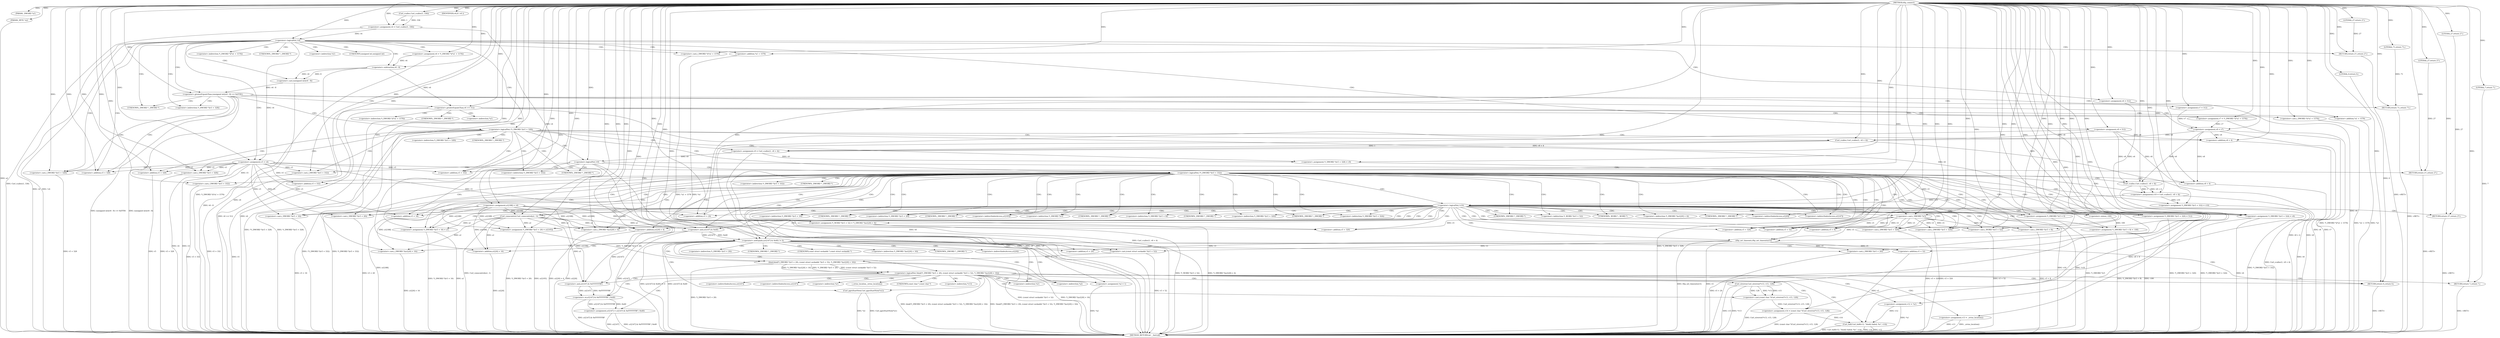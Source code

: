 digraph tftp_connect {  
"1000112" [label = "(METHOD,tftp_connect)" ]
"1000397" [label = "(METHOD_RETURN,int __fastcall)" ]
"1000113" [label = "(PARAM,_DWORD *a1)" ]
"1000114" [label = "(PARAM,_BYTE *a2)" ]
"1000127" [label = "(<operator>.assignment,v4 = Curl_ccalloc(1, 336))" ]
"1000129" [label = "(Curl_ccalloc,Curl_ccalloc(1, 336))" ]
"1000132" [label = "(<operator>.assignment,a1[188] = v4)" ]
"1000138" [label = "(<operator>.logicalNot,!v4)" ]
"1000140" [label = "(RETURN,return 27;,return 27;)" ]
"1000141" [label = "(LITERAL,27,return 27;)" ]
"1000142" [label = "(<operator>.assignment,v5 = v4)" ]
"1000145" [label = "(<operator>.assignment,v6 = *(_DWORD *)(*a1 + 1576))" ]
"1000148" [label = "(<operator>.cast,(_DWORD *)(*a1 + 1576))" ]
"1000150" [label = "(<operator>.addition,*a1 + 1576)" ]
"1000155" [label = "(IDENTIFIER,v6,if ( v6 ))" ]
"1000158" [label = "(<operator>.greaterEqualsThan,(unsigned int)(v6 - 8) >= 0xFFB1)" ]
"1000159" [label = "(<operator>.cast,(unsigned int)(v6 - 8))" ]
"1000161" [label = "(<operator>.subtraction,v6 - 8)" ]
"1000165" [label = "(RETURN,return 71;,return 71;)" ]
"1000166" [label = "(LITERAL,71,return 71;)" ]
"1000167" [label = "(<operator>.assignment,v7 = 512)" ]
"1000171" [label = "(<operator>.greaterEqualsThan,v6 >= 512)" ]
"1000174" [label = "(<operator>.assignment,v7 = *(_DWORD *)(*a1 + 1576))" ]
"1000177" [label = "(<operator>.cast,(_DWORD *)(*a1 + 1576))" ]
"1000179" [label = "(<operator>.addition,*a1 + 1576)" ]
"1000183" [label = "(<operator>.assignment,v8 = v7)" ]
"1000188" [label = "(<operator>.assignment,v6 = 512)" ]
"1000191" [label = "(<operator>.assignment,v8 = 512)" ]
"1000195" [label = "(<operator>.logicalNot,!*(_DWORD *)(v5 + 328))" ]
"1000197" [label = "(<operator>.cast,(_DWORD *)(v5 + 328))" ]
"1000199" [label = "(<operator>.addition,v5 + 328)" ]
"1000203" [label = "(<operator>.assignment,v9 = Curl_ccalloc(1, v8 + 4))" ]
"1000205" [label = "(Curl_ccalloc,Curl_ccalloc(1, v8 + 4))" ]
"1000207" [label = "(<operator>.addition,v8 + 4)" ]
"1000210" [label = "(<operator>.assignment,*(_DWORD *)(v5 + 328) = v9)" ]
"1000212" [label = "(<operator>.cast,(_DWORD *)(v5 + 328))" ]
"1000214" [label = "(<operator>.addition,v5 + 328)" ]
"1000219" [label = "(<operator>.logicalNot,!v9)" ]
"1000221" [label = "(RETURN,return 27;,return 27;)" ]
"1000222" [label = "(LITERAL,27,return 27;)" ]
"1000224" [label = "(<operator>.logicalNot,!*(_DWORD *)(v5 + 332))" ]
"1000226" [label = "(<operator>.cast,(_DWORD *)(v5 + 332))" ]
"1000228" [label = "(<operator>.addition,v5 + 332)" ]
"1000232" [label = "(<operator>.assignment,v10 = Curl_ccalloc(1, v8 + 4))" ]
"1000234" [label = "(Curl_ccalloc,Curl_ccalloc(1, v8 + 4))" ]
"1000236" [label = "(<operator>.addition,v8 + 4)" ]
"1000239" [label = "(<operator>.assignment,*(_DWORD *)(v5 + 332) = v10)" ]
"1000241" [label = "(<operator>.cast,(_DWORD *)(v5 + 332))" ]
"1000243" [label = "(<operator>.addition,v5 + 332)" ]
"1000248" [label = "(<operator>.logicalNot,!v10)" ]
"1000250" [label = "(RETURN,return 27;,return 27;)" ]
"1000251" [label = "(LITERAL,27,return 27;)" ]
"1000252" [label = "(Curl_conncontrol,Curl_conncontrol(a1, 1))" ]
"1000255" [label = "(<operator>.assignment,*(_DWORD *)(v5 + 16) = a1)" ]
"1000257" [label = "(<operator>.cast,(_DWORD *)(v5 + 16))" ]
"1000259" [label = "(<operator>.addition,v5 + 16)" ]
"1000263" [label = "(<operator>.assignment,*(_DWORD *)(v5 + 20) = a1[105])" ]
"1000265" [label = "(<operator>.cast,(_DWORD *)(v5 + 20))" ]
"1000267" [label = "(<operator>.addition,v5 + 20)" ]
"1000273" [label = "(<operator>.assignment,*(_DWORD *)v5 = 0)" ]
"1000275" [label = "(<operator>.cast,(_DWORD *)v5)" ]
"1000279" [label = "(<operator>.assignment,*(_DWORD *)(v5 + 8) = -100)" ]
"1000281" [label = "(<operator>.cast,(_DWORD *)(v5 + 8))" ]
"1000283" [label = "(<operator>.addition,v5 + 8)" ]
"1000286" [label = "(<operator>.minus,-100)" ]
"1000288" [label = "(<operator>.assignment,*(_DWORD *)(v5 + 320) = 512)" ]
"1000290" [label = "(<operator>.cast,(_DWORD *)(v5 + 320))" ]
"1000292" [label = "(<operator>.addition,v5 + 320)" ]
"1000296" [label = "(<operator>.assignment,*(_DWORD *)(v5 + 324) = v6)" ]
"1000298" [label = "(<operator>.cast,(_DWORD *)(v5 + 324))" ]
"1000300" [label = "(<operator>.addition,v5 + 324)" ]
"1000304" [label = "(<operator>.assignment,*(_WORD *)(v5 + 52) = *(_DWORD *)(a1[20] + 4))" ]
"1000306" [label = "(<operator>.cast,(_WORD *)(v5 + 52))" ]
"1000308" [label = "(<operator>.addition,v5 + 52)" ]
"1000312" [label = "(<operator>.cast,(_DWORD *)(a1[20] + 4))" ]
"1000314" [label = "(<operator>.addition,a1[20] + 4)" ]
"1000319" [label = "(tftp_set_timeouts,tftp_set_timeouts(v5))" ]
"1000322" [label = "(<operator>.notEquals,(a1[147] & 0x40) != 0)" ]
"1000323" [label = "(<operator>.and,a1[147] & 0x40)" ]
"1000331" [label = "(Curl_pgrsStartNow,Curl_pgrsStartNow(*a1))" ]
"1000334" [label = "(<operator>.assignment,*a2 = 1)" ]
"1000338" [label = "(RETURN,return 0;,return 0;)" ]
"1000339" [label = "(LITERAL,0,return 0;)" ]
"1000341" [label = "(<operator>.logicalNot,!bind(*(_DWORD *)(v5 + 20), (const struct sockaddr *)(v5 + 52), *(_DWORD *)(a1[20] + 16)))" ]
"1000342" [label = "(bind,bind(*(_DWORD *)(v5 + 20), (const struct sockaddr *)(v5 + 52), *(_DWORD *)(a1[20] + 16)))" ]
"1000344" [label = "(<operator>.cast,(_DWORD *)(v5 + 20))" ]
"1000346" [label = "(<operator>.addition,v5 + 20)" ]
"1000349" [label = "(<operator>.cast,(const struct sockaddr *)(v5 + 52))" ]
"1000351" [label = "(<operator>.addition,v5 + 52)" ]
"1000355" [label = "(<operator>.cast,(_DWORD *)(a1[20] + 16))" ]
"1000357" [label = "(<operator>.addition,a1[20] + 16)" ]
"1000363" [label = "(<operator>.assignment,a1[147] = a1[147] & 0xFFFFFFBF | 0x40)" ]
"1000367" [label = "(<operator>.or,a1[147] & 0xFFFFFFBF | 0x40)" ]
"1000368" [label = "(<operator>.and,a1[147] & 0xFFFFFFBF)" ]
"1000375" [label = "(<operator>.assignment,v12 = *a1)" ]
"1000379" [label = "(<operator>.assignment,v13 = _errno_location())" ]
"1000382" [label = "(<operator>.assignment,v14 = (const char *)Curl_strerror(*v13, v15, 128))" ]
"1000384" [label = "(<operator>.cast,(const char *)Curl_strerror(*v13, v15, 128))" ]
"1000386" [label = "(Curl_strerror,Curl_strerror(*v13, v15, 128))" ]
"1000391" [label = "(Curl_failf,Curl_failf(v12, \"bind() failed; %s\", v14))" ]
"1000395" [label = "(RETURN,return 7;,return 7;)" ]
"1000396" [label = "(LITERAL,7,return 7;)" ]
"1000147" [label = "(<operator>.indirection,*(_DWORD *)(*a1 + 1576))" ]
"1000149" [label = "(UNKNOWN,_DWORD *,_DWORD *)" ]
"1000151" [label = "(<operator>.indirection,*a1)" ]
"1000160" [label = "(UNKNOWN,unsigned int,unsigned int)" ]
"1000176" [label = "(<operator>.indirection,*(_DWORD *)(*a1 + 1576))" ]
"1000178" [label = "(UNKNOWN,_DWORD *,_DWORD *)" ]
"1000180" [label = "(<operator>.indirection,*a1)" ]
"1000196" [label = "(<operator>.indirection,*(_DWORD *)(v5 + 328))" ]
"1000198" [label = "(UNKNOWN,_DWORD *,_DWORD *)" ]
"1000211" [label = "(<operator>.indirection,*(_DWORD *)(v5 + 328))" ]
"1000213" [label = "(UNKNOWN,_DWORD *,_DWORD *)" ]
"1000225" [label = "(<operator>.indirection,*(_DWORD *)(v5 + 332))" ]
"1000227" [label = "(UNKNOWN,_DWORD *,_DWORD *)" ]
"1000240" [label = "(<operator>.indirection,*(_DWORD *)(v5 + 332))" ]
"1000242" [label = "(UNKNOWN,_DWORD *,_DWORD *)" ]
"1000256" [label = "(<operator>.indirection,*(_DWORD *)(v5 + 16))" ]
"1000258" [label = "(UNKNOWN,_DWORD *,_DWORD *)" ]
"1000264" [label = "(<operator>.indirection,*(_DWORD *)(v5 + 20))" ]
"1000266" [label = "(UNKNOWN,_DWORD *,_DWORD *)" ]
"1000270" [label = "(<operator>.indirectIndexAccess,a1[105])" ]
"1000274" [label = "(<operator>.indirection,*(_DWORD *)v5)" ]
"1000276" [label = "(UNKNOWN,_DWORD *,_DWORD *)" ]
"1000280" [label = "(<operator>.indirection,*(_DWORD *)(v5 + 8))" ]
"1000282" [label = "(UNKNOWN,_DWORD *,_DWORD *)" ]
"1000289" [label = "(<operator>.indirection,*(_DWORD *)(v5 + 320))" ]
"1000291" [label = "(UNKNOWN,_DWORD *,_DWORD *)" ]
"1000297" [label = "(<operator>.indirection,*(_DWORD *)(v5 + 324))" ]
"1000299" [label = "(UNKNOWN,_DWORD *,_DWORD *)" ]
"1000305" [label = "(<operator>.indirection,*(_WORD *)(v5 + 52))" ]
"1000307" [label = "(UNKNOWN,_WORD *,_WORD *)" ]
"1000311" [label = "(<operator>.indirection,*(_DWORD *)(a1[20] + 4))" ]
"1000313" [label = "(UNKNOWN,_DWORD *,_DWORD *)" ]
"1000315" [label = "(<operator>.indirectIndexAccess,a1[20])" ]
"1000324" [label = "(<operator>.indirectIndexAccess,a1[147])" ]
"1000332" [label = "(<operator>.indirection,*a1)" ]
"1000335" [label = "(<operator>.indirection,*a2)" ]
"1000343" [label = "(<operator>.indirection,*(_DWORD *)(v5 + 20))" ]
"1000345" [label = "(UNKNOWN,_DWORD *,_DWORD *)" ]
"1000350" [label = "(UNKNOWN,const struct sockaddr *,const struct sockaddr *)" ]
"1000354" [label = "(<operator>.indirection,*(_DWORD *)(a1[20] + 16))" ]
"1000356" [label = "(UNKNOWN,_DWORD *,_DWORD *)" ]
"1000358" [label = "(<operator>.indirectIndexAccess,a1[20])" ]
"1000364" [label = "(<operator>.indirectIndexAccess,a1[147])" ]
"1000369" [label = "(<operator>.indirectIndexAccess,a1[147])" ]
"1000377" [label = "(<operator>.indirection,*a1)" ]
"1000381" [label = "(_errno_location,_errno_location())" ]
"1000385" [label = "(UNKNOWN,const char *,const char *)" ]
"1000387" [label = "(<operator>.indirection,*v13)" ]
  "1000195" -> "1000397"  [ label = "DDG: !*(_DWORD *)(v5 + 328)"] 
  "1000331" -> "1000397"  [ label = "DDG: Curl_pgrsStartNow(*a1)"] 
  "1000288" -> "1000397"  [ label = "DDG: *(_DWORD *)(v5 + 320)"] 
  "1000142" -> "1000397"  [ label = "DDG: v4"] 
  "1000241" -> "1000397"  [ label = "DDG: v5 + 332"] 
  "1000159" -> "1000397"  [ label = "DDG: v6 - 8"] 
  "1000265" -> "1000397"  [ label = "DDG: v5 + 20"] 
  "1000142" -> "1000397"  [ label = "DDG: v5"] 
  "1000341" -> "1000397"  [ label = "DDG: bind(*(_DWORD *)(v5 + 20), (const struct sockaddr *)(v5 + 52), *(_DWORD *)(a1[20] + 16))"] 
  "1000391" -> "1000397"  [ label = "DDG: v14"] 
  "1000203" -> "1000397"  [ label = "DDG: Curl_ccalloc(1, v8 + 4)"] 
  "1000386" -> "1000397"  [ label = "DDG: v15"] 
  "1000334" -> "1000397"  [ label = "DDG: *a2"] 
  "1000322" -> "1000397"  [ label = "DDG: (a1[147] & 0x40) != 0"] 
  "1000197" -> "1000397"  [ label = "DDG: v5 + 328"] 
  "1000138" -> "1000397"  [ label = "DDG: v4"] 
  "1000351" -> "1000397"  [ label = "DDG: v5"] 
  "1000188" -> "1000397"  [ label = "DDG: v6"] 
  "1000243" -> "1000397"  [ label = "DDG: v5"] 
  "1000257" -> "1000397"  [ label = "DDG: v5 + 16"] 
  "1000319" -> "1000397"  [ label = "DDG: tftp_set_timeouts(v5)"] 
  "1000306" -> "1000397"  [ label = "DDG: v5 + 52"] 
  "1000349" -> "1000397"  [ label = "DDG: v5 + 52"] 
  "1000183" -> "1000397"  [ label = "DDG: v8"] 
  "1000210" -> "1000397"  [ label = "DDG: *(_DWORD *)(v5 + 328)"] 
  "1000322" -> "1000397"  [ label = "DDG: a1[147] & 0x40"] 
  "1000363" -> "1000397"  [ label = "DDG: a1[147]"] 
  "1000391" -> "1000397"  [ label = "DDG: v12"] 
  "1000379" -> "1000397"  [ label = "DDG: v13"] 
  "1000232" -> "1000397"  [ label = "DDG: Curl_ccalloc(1, v8 + 4)"] 
  "1000255" -> "1000397"  [ label = "DDG: *(_DWORD *)(v5 + 16)"] 
  "1000273" -> "1000397"  [ label = "DDG: *(_DWORD *)v5"] 
  "1000319" -> "1000397"  [ label = "DDG: v5"] 
  "1000382" -> "1000397"  [ label = "DDG: (const char *)Curl_strerror(*v13, v15, 128)"] 
  "1000281" -> "1000397"  [ label = "DDG: v5 + 8"] 
  "1000219" -> "1000397"  [ label = "DDG: v9"] 
  "1000391" -> "1000397"  [ label = "DDG: Curl_failf(v12, \"bind() failed; %s\", v14)"] 
  "1000212" -> "1000397"  [ label = "DDG: v5 + 328"] 
  "1000263" -> "1000397"  [ label = "DDG: a1[105]"] 
  "1000386" -> "1000397"  [ label = "DDG: *v13"] 
  "1000132" -> "1000397"  [ label = "DDG: a1[188]"] 
  "1000367" -> "1000397"  [ label = "DDG: a1[147] & 0xFFFFFFBF"] 
  "1000341" -> "1000397"  [ label = "DDG: !bind(*(_DWORD *)(v5 + 20), (const struct sockaddr *)(v5 + 52), *(_DWORD *)(a1[20] + 16))"] 
  "1000290" -> "1000397"  [ label = "DDG: v5 + 320"] 
  "1000224" -> "1000397"  [ label = "DDG: !*(_DWORD *)(v5 + 332)"] 
  "1000148" -> "1000397"  [ label = "DDG: *a1 + 1576"] 
  "1000179" -> "1000397"  [ label = "DDG: *a1"] 
  "1000145" -> "1000397"  [ label = "DDG: *(_DWORD *)(*a1 + 1576)"] 
  "1000234" -> "1000397"  [ label = "DDG: v8 + 4"] 
  "1000158" -> "1000397"  [ label = "DDG: (unsigned int)(v6 - 8) >= 0xFFB1"] 
  "1000214" -> "1000397"  [ label = "DDG: v5"] 
  "1000236" -> "1000397"  [ label = "DDG: v8"] 
  "1000344" -> "1000397"  [ label = "DDG: v5 + 20"] 
  "1000363" -> "1000397"  [ label = "DDG: a1[147] & 0xFFFFFFBF | 0x40"] 
  "1000138" -> "1000397"  [ label = "DDG: !v4"] 
  "1000183" -> "1000397"  [ label = "DDG: v7"] 
  "1000205" -> "1000397"  [ label = "DDG: v8 + 4"] 
  "1000158" -> "1000397"  [ label = "DDG: (unsigned int)(v6 - 8)"] 
  "1000312" -> "1000397"  [ label = "DDG: a1[20] + 4"] 
  "1000248" -> "1000397"  [ label = "DDG: v10"] 
  "1000248" -> "1000397"  [ label = "DDG: !v10"] 
  "1000342" -> "1000397"  [ label = "DDG: *(_DWORD *)(v5 + 20)"] 
  "1000279" -> "1000397"  [ label = "DDG: -100"] 
  "1000296" -> "1000397"  [ label = "DDG: v6"] 
  "1000252" -> "1000397"  [ label = "DDG: Curl_conncontrol(a1, 1)"] 
  "1000224" -> "1000397"  [ label = "DDG: *(_DWORD *)(v5 + 332)"] 
  "1000304" -> "1000397"  [ label = "DDG: *(_DWORD *)(a1[20] + 4)"] 
  "1000331" -> "1000397"  [ label = "DDG: *a1"] 
  "1000342" -> "1000397"  [ label = "DDG: (const struct sockaddr *)(v5 + 52)"] 
  "1000314" -> "1000397"  [ label = "DDG: a1[20]"] 
  "1000207" -> "1000397"  [ label = "DDG: v8"] 
  "1000171" -> "1000397"  [ label = "DDG: v6 >= 512"] 
  "1000191" -> "1000397"  [ label = "DDG: v8"] 
  "1000279" -> "1000397"  [ label = "DDG: *(_DWORD *)(v5 + 8)"] 
  "1000298" -> "1000397"  [ label = "DDG: v5 + 324"] 
  "1000226" -> "1000397"  [ label = "DDG: v5 + 332"] 
  "1000114" -> "1000397"  [ label = "DDG: a2"] 
  "1000375" -> "1000397"  [ label = "DDG: *a1"] 
  "1000174" -> "1000397"  [ label = "DDG: *(_DWORD *)(*a1 + 1576)"] 
  "1000177" -> "1000397"  [ label = "DDG: *a1 + 1576"] 
  "1000195" -> "1000397"  [ label = "DDG: *(_DWORD *)(v5 + 328)"] 
  "1000342" -> "1000397"  [ label = "DDG: *(_DWORD *)(a1[20] + 16)"] 
  "1000263" -> "1000397"  [ label = "DDG: *(_DWORD *)(v5 + 20)"] 
  "1000304" -> "1000397"  [ label = "DDG: *(_WORD *)(v5 + 52)"] 
  "1000127" -> "1000397"  [ label = "DDG: Curl_ccalloc(1, 336)"] 
  "1000355" -> "1000397"  [ label = "DDG: a1[20] + 16"] 
  "1000255" -> "1000397"  [ label = "DDG: a1"] 
  "1000171" -> "1000397"  [ label = "DDG: v6"] 
  "1000296" -> "1000397"  [ label = "DDG: *(_DWORD *)(v5 + 324)"] 
  "1000379" -> "1000397"  [ label = "DDG: _errno_location()"] 
  "1000239" -> "1000397"  [ label = "DDG: *(_DWORD *)(v5 + 332)"] 
  "1000323" -> "1000397"  [ label = "DDG: a1[147]"] 
  "1000357" -> "1000397"  [ label = "DDG: a1[20]"] 
  "1000384" -> "1000397"  [ label = "DDG: Curl_strerror(*v13, v15, 128)"] 
  "1000219" -> "1000397"  [ label = "DDG: !v9"] 
  "1000161" -> "1000397"  [ label = "DDG: v6"] 
  "1000150" -> "1000397"  [ label = "DDG: *a1"] 
  "1000338" -> "1000397"  [ label = "DDG: <RET>"] 
  "1000165" -> "1000397"  [ label = "DDG: <RET>"] 
  "1000395" -> "1000397"  [ label = "DDG: <RET>"] 
  "1000250" -> "1000397"  [ label = "DDG: <RET>"] 
  "1000140" -> "1000397"  [ label = "DDG: <RET>"] 
  "1000221" -> "1000397"  [ label = "DDG: <RET>"] 
  "1000112" -> "1000113"  [ label = "DDG: "] 
  "1000112" -> "1000114"  [ label = "DDG: "] 
  "1000129" -> "1000127"  [ label = "DDG: 1"] 
  "1000129" -> "1000127"  [ label = "DDG: 336"] 
  "1000112" -> "1000127"  [ label = "DDG: "] 
  "1000112" -> "1000129"  [ label = "DDG: "] 
  "1000127" -> "1000132"  [ label = "DDG: v4"] 
  "1000112" -> "1000132"  [ label = "DDG: "] 
  "1000112" -> "1000138"  [ label = "DDG: "] 
  "1000127" -> "1000138"  [ label = "DDG: v4"] 
  "1000141" -> "1000140"  [ label = "DDG: 27"] 
  "1000112" -> "1000140"  [ label = "DDG: "] 
  "1000112" -> "1000141"  [ label = "DDG: "] 
  "1000138" -> "1000142"  [ label = "DDG: v4"] 
  "1000112" -> "1000142"  [ label = "DDG: "] 
  "1000112" -> "1000145"  [ label = "DDG: "] 
  "1000112" -> "1000148"  [ label = "DDG: "] 
  "1000112" -> "1000150"  [ label = "DDG: "] 
  "1000112" -> "1000155"  [ label = "DDG: "] 
  "1000159" -> "1000158"  [ label = "DDG: v6 - 8"] 
  "1000161" -> "1000159"  [ label = "DDG: v6"] 
  "1000161" -> "1000159"  [ label = "DDG: 8"] 
  "1000145" -> "1000161"  [ label = "DDG: v6"] 
  "1000112" -> "1000161"  [ label = "DDG: "] 
  "1000112" -> "1000158"  [ label = "DDG: "] 
  "1000166" -> "1000165"  [ label = "DDG: 71"] 
  "1000112" -> "1000165"  [ label = "DDG: "] 
  "1000112" -> "1000166"  [ label = "DDG: "] 
  "1000112" -> "1000167"  [ label = "DDG: "] 
  "1000161" -> "1000171"  [ label = "DDG: v6"] 
  "1000112" -> "1000171"  [ label = "DDG: "] 
  "1000112" -> "1000174"  [ label = "DDG: "] 
  "1000112" -> "1000177"  [ label = "DDG: "] 
  "1000112" -> "1000179"  [ label = "DDG: "] 
  "1000174" -> "1000183"  [ label = "DDG: v7"] 
  "1000167" -> "1000183"  [ label = "DDG: v7"] 
  "1000112" -> "1000183"  [ label = "DDG: "] 
  "1000112" -> "1000188"  [ label = "DDG: "] 
  "1000112" -> "1000191"  [ label = "DDG: "] 
  "1000142" -> "1000197"  [ label = "DDG: v5"] 
  "1000112" -> "1000197"  [ label = "DDG: "] 
  "1000142" -> "1000199"  [ label = "DDG: v5"] 
  "1000112" -> "1000199"  [ label = "DDG: "] 
  "1000205" -> "1000203"  [ label = "DDG: 1"] 
  "1000205" -> "1000203"  [ label = "DDG: v8 + 4"] 
  "1000112" -> "1000203"  [ label = "DDG: "] 
  "1000112" -> "1000205"  [ label = "DDG: "] 
  "1000183" -> "1000205"  [ label = "DDG: v8"] 
  "1000191" -> "1000205"  [ label = "DDG: v8"] 
  "1000183" -> "1000207"  [ label = "DDG: v8"] 
  "1000191" -> "1000207"  [ label = "DDG: v8"] 
  "1000112" -> "1000207"  [ label = "DDG: "] 
  "1000203" -> "1000210"  [ label = "DDG: v9"] 
  "1000112" -> "1000210"  [ label = "DDG: "] 
  "1000112" -> "1000212"  [ label = "DDG: "] 
  "1000142" -> "1000212"  [ label = "DDG: v5"] 
  "1000112" -> "1000214"  [ label = "DDG: "] 
  "1000142" -> "1000214"  [ label = "DDG: v5"] 
  "1000112" -> "1000219"  [ label = "DDG: "] 
  "1000203" -> "1000219"  [ label = "DDG: v9"] 
  "1000222" -> "1000221"  [ label = "DDG: 27"] 
  "1000112" -> "1000221"  [ label = "DDG: "] 
  "1000112" -> "1000222"  [ label = "DDG: "] 
  "1000112" -> "1000226"  [ label = "DDG: "] 
  "1000142" -> "1000226"  [ label = "DDG: v5"] 
  "1000112" -> "1000228"  [ label = "DDG: "] 
  "1000142" -> "1000228"  [ label = "DDG: v5"] 
  "1000234" -> "1000232"  [ label = "DDG: 1"] 
  "1000234" -> "1000232"  [ label = "DDG: v8 + 4"] 
  "1000112" -> "1000232"  [ label = "DDG: "] 
  "1000112" -> "1000234"  [ label = "DDG: "] 
  "1000183" -> "1000234"  [ label = "DDG: v8"] 
  "1000191" -> "1000234"  [ label = "DDG: v8"] 
  "1000183" -> "1000236"  [ label = "DDG: v8"] 
  "1000191" -> "1000236"  [ label = "DDG: v8"] 
  "1000112" -> "1000236"  [ label = "DDG: "] 
  "1000232" -> "1000239"  [ label = "DDG: v10"] 
  "1000112" -> "1000239"  [ label = "DDG: "] 
  "1000112" -> "1000241"  [ label = "DDG: "] 
  "1000142" -> "1000241"  [ label = "DDG: v5"] 
  "1000112" -> "1000243"  [ label = "DDG: "] 
  "1000142" -> "1000243"  [ label = "DDG: v5"] 
  "1000112" -> "1000248"  [ label = "DDG: "] 
  "1000232" -> "1000248"  [ label = "DDG: v10"] 
  "1000251" -> "1000250"  [ label = "DDG: 27"] 
  "1000112" -> "1000250"  [ label = "DDG: "] 
  "1000112" -> "1000251"  [ label = "DDG: "] 
  "1000132" -> "1000252"  [ label = "DDG: a1[188]"] 
  "1000112" -> "1000252"  [ label = "DDG: "] 
  "1000132" -> "1000255"  [ label = "DDG: a1[188]"] 
  "1000252" -> "1000255"  [ label = "DDG: a1"] 
  "1000112" -> "1000255"  [ label = "DDG: "] 
  "1000112" -> "1000257"  [ label = "DDG: "] 
  "1000142" -> "1000257"  [ label = "DDG: v5"] 
  "1000112" -> "1000259"  [ label = "DDG: "] 
  "1000142" -> "1000259"  [ label = "DDG: v5"] 
  "1000132" -> "1000263"  [ label = "DDG: a1[188]"] 
  "1000252" -> "1000263"  [ label = "DDG: a1"] 
  "1000112" -> "1000263"  [ label = "DDG: "] 
  "1000112" -> "1000265"  [ label = "DDG: "] 
  "1000142" -> "1000265"  [ label = "DDG: v5"] 
  "1000112" -> "1000267"  [ label = "DDG: "] 
  "1000142" -> "1000267"  [ label = "DDG: v5"] 
  "1000112" -> "1000273"  [ label = "DDG: "] 
  "1000112" -> "1000275"  [ label = "DDG: "] 
  "1000142" -> "1000275"  [ label = "DDG: v5"] 
  "1000286" -> "1000279"  [ label = "DDG: 100"] 
  "1000275" -> "1000281"  [ label = "DDG: v5"] 
  "1000112" -> "1000281"  [ label = "DDG: "] 
  "1000275" -> "1000283"  [ label = "DDG: v5"] 
  "1000112" -> "1000283"  [ label = "DDG: "] 
  "1000112" -> "1000286"  [ label = "DDG: "] 
  "1000112" -> "1000288"  [ label = "DDG: "] 
  "1000112" -> "1000290"  [ label = "DDG: "] 
  "1000275" -> "1000290"  [ label = "DDG: v5"] 
  "1000112" -> "1000292"  [ label = "DDG: "] 
  "1000275" -> "1000292"  [ label = "DDG: v5"] 
  "1000188" -> "1000296"  [ label = "DDG: v6"] 
  "1000171" -> "1000296"  [ label = "DDG: v6"] 
  "1000112" -> "1000296"  [ label = "DDG: "] 
  "1000112" -> "1000298"  [ label = "DDG: "] 
  "1000275" -> "1000298"  [ label = "DDG: v5"] 
  "1000112" -> "1000300"  [ label = "DDG: "] 
  "1000275" -> "1000300"  [ label = "DDG: v5"] 
  "1000112" -> "1000306"  [ label = "DDG: "] 
  "1000275" -> "1000306"  [ label = "DDG: v5"] 
  "1000112" -> "1000308"  [ label = "DDG: "] 
  "1000275" -> "1000308"  [ label = "DDG: v5"] 
  "1000132" -> "1000312"  [ label = "DDG: a1[188]"] 
  "1000252" -> "1000312"  [ label = "DDG: a1"] 
  "1000112" -> "1000312"  [ label = "DDG: "] 
  "1000132" -> "1000314"  [ label = "DDG: a1[188]"] 
  "1000252" -> "1000314"  [ label = "DDG: a1"] 
  "1000112" -> "1000314"  [ label = "DDG: "] 
  "1000112" -> "1000319"  [ label = "DDG: "] 
  "1000275" -> "1000319"  [ label = "DDG: v5"] 
  "1000323" -> "1000322"  [ label = "DDG: a1[147]"] 
  "1000323" -> "1000322"  [ label = "DDG: 0x40"] 
  "1000132" -> "1000323"  [ label = "DDG: a1[188]"] 
  "1000252" -> "1000323"  [ label = "DDG: a1"] 
  "1000112" -> "1000323"  [ label = "DDG: "] 
  "1000112" -> "1000322"  [ label = "DDG: "] 
  "1000112" -> "1000334"  [ label = "DDG: "] 
  "1000339" -> "1000338"  [ label = "DDG: 0"] 
  "1000112" -> "1000338"  [ label = "DDG: "] 
  "1000112" -> "1000339"  [ label = "DDG: "] 
  "1000342" -> "1000341"  [ label = "DDG: *(_DWORD *)(v5 + 20)"] 
  "1000342" -> "1000341"  [ label = "DDG: (const struct sockaddr *)(v5 + 52)"] 
  "1000342" -> "1000341"  [ label = "DDG: *(_DWORD *)(a1[20] + 16)"] 
  "1000263" -> "1000342"  [ label = "DDG: *(_DWORD *)(v5 + 20)"] 
  "1000319" -> "1000344"  [ label = "DDG: v5"] 
  "1000112" -> "1000344"  [ label = "DDG: "] 
  "1000319" -> "1000346"  [ label = "DDG: v5"] 
  "1000112" -> "1000346"  [ label = "DDG: "] 
  "1000349" -> "1000342"  [ label = "DDG: v5 + 52"] 
  "1000112" -> "1000349"  [ label = "DDG: "] 
  "1000319" -> "1000349"  [ label = "DDG: v5"] 
  "1000112" -> "1000351"  [ label = "DDG: "] 
  "1000319" -> "1000351"  [ label = "DDG: v5"] 
  "1000132" -> "1000355"  [ label = "DDG: a1[188]"] 
  "1000252" -> "1000355"  [ label = "DDG: a1"] 
  "1000112" -> "1000355"  [ label = "DDG: "] 
  "1000132" -> "1000357"  [ label = "DDG: a1[188]"] 
  "1000252" -> "1000357"  [ label = "DDG: a1"] 
  "1000112" -> "1000357"  [ label = "DDG: "] 
  "1000367" -> "1000363"  [ label = "DDG: a1[147] & 0xFFFFFFBF"] 
  "1000367" -> "1000363"  [ label = "DDG: 0x40"] 
  "1000368" -> "1000367"  [ label = "DDG: a1[147]"] 
  "1000368" -> "1000367"  [ label = "DDG: 0xFFFFFFBF"] 
  "1000323" -> "1000368"  [ label = "DDG: a1[147]"] 
  "1000132" -> "1000368"  [ label = "DDG: a1[188]"] 
  "1000252" -> "1000368"  [ label = "DDG: a1"] 
  "1000112" -> "1000368"  [ label = "DDG: "] 
  "1000112" -> "1000367"  [ label = "DDG: "] 
  "1000112" -> "1000375"  [ label = "DDG: "] 
  "1000112" -> "1000379"  [ label = "DDG: "] 
  "1000384" -> "1000382"  [ label = "DDG: Curl_strerror(*v13, v15, 128)"] 
  "1000112" -> "1000382"  [ label = "DDG: "] 
  "1000386" -> "1000384"  [ label = "DDG: *v13"] 
  "1000386" -> "1000384"  [ label = "DDG: v15"] 
  "1000386" -> "1000384"  [ label = "DDG: 128"] 
  "1000112" -> "1000386"  [ label = "DDG: "] 
  "1000375" -> "1000391"  [ label = "DDG: v12"] 
  "1000112" -> "1000391"  [ label = "DDG: "] 
  "1000382" -> "1000391"  [ label = "DDG: v14"] 
  "1000396" -> "1000395"  [ label = "DDG: 7"] 
  "1000112" -> "1000395"  [ label = "DDG: "] 
  "1000112" -> "1000396"  [ label = "DDG: "] 
  "1000138" -> "1000142"  [ label = "CDG: "] 
  "1000138" -> "1000140"  [ label = "CDG: "] 
  "1000138" -> "1000151"  [ label = "CDG: "] 
  "1000138" -> "1000150"  [ label = "CDG: "] 
  "1000138" -> "1000149"  [ label = "CDG: "] 
  "1000138" -> "1000148"  [ label = "CDG: "] 
  "1000138" -> "1000147"  [ label = "CDG: "] 
  "1000138" -> "1000145"  [ label = "CDG: "] 
  "1000138" -> "1000160"  [ label = "CDG: "] 
  "1000138" -> "1000159"  [ label = "CDG: "] 
  "1000138" -> "1000158"  [ label = "CDG: "] 
  "1000138" -> "1000161"  [ label = "CDG: "] 
  "1000138" -> "1000191"  [ label = "CDG: "] 
  "1000138" -> "1000188"  [ label = "CDG: "] 
  "1000138" -> "1000199"  [ label = "CDG: "] 
  "1000138" -> "1000198"  [ label = "CDG: "] 
  "1000138" -> "1000197"  [ label = "CDG: "] 
  "1000138" -> "1000196"  [ label = "CDG: "] 
  "1000138" -> "1000195"  [ label = "CDG: "] 
  "1000158" -> "1000171"  [ label = "CDG: "] 
  "1000158" -> "1000167"  [ label = "CDG: "] 
  "1000158" -> "1000165"  [ label = "CDG: "] 
  "1000158" -> "1000183"  [ label = "CDG: "] 
  "1000158" -> "1000199"  [ label = "CDG: "] 
  "1000158" -> "1000198"  [ label = "CDG: "] 
  "1000158" -> "1000197"  [ label = "CDG: "] 
  "1000158" -> "1000196"  [ label = "CDG: "] 
  "1000158" -> "1000195"  [ label = "CDG: "] 
  "1000171" -> "1000176"  [ label = "CDG: "] 
  "1000171" -> "1000174"  [ label = "CDG: "] 
  "1000171" -> "1000180"  [ label = "CDG: "] 
  "1000171" -> "1000179"  [ label = "CDG: "] 
  "1000171" -> "1000178"  [ label = "CDG: "] 
  "1000171" -> "1000177"  [ label = "CDG: "] 
  "1000195" -> "1000207"  [ label = "CDG: "] 
  "1000195" -> "1000205"  [ label = "CDG: "] 
  "1000195" -> "1000203"  [ label = "CDG: "] 
  "1000195" -> "1000224"  [ label = "CDG: "] 
  "1000195" -> "1000219"  [ label = "CDG: "] 
  "1000195" -> "1000214"  [ label = "CDG: "] 
  "1000195" -> "1000213"  [ label = "CDG: "] 
  "1000195" -> "1000212"  [ label = "CDG: "] 
  "1000195" -> "1000211"  [ label = "CDG: "] 
  "1000195" -> "1000210"  [ label = "CDG: "] 
  "1000195" -> "1000228"  [ label = "CDG: "] 
  "1000195" -> "1000227"  [ label = "CDG: "] 
  "1000195" -> "1000226"  [ label = "CDG: "] 
  "1000195" -> "1000225"  [ label = "CDG: "] 
  "1000219" -> "1000224"  [ label = "CDG: "] 
  "1000219" -> "1000221"  [ label = "CDG: "] 
  "1000219" -> "1000228"  [ label = "CDG: "] 
  "1000219" -> "1000227"  [ label = "CDG: "] 
  "1000219" -> "1000226"  [ label = "CDG: "] 
  "1000219" -> "1000225"  [ label = "CDG: "] 
  "1000224" -> "1000240"  [ label = "CDG: "] 
  "1000224" -> "1000239"  [ label = "CDG: "] 
  "1000224" -> "1000236"  [ label = "CDG: "] 
  "1000224" -> "1000234"  [ label = "CDG: "] 
  "1000224" -> "1000232"  [ label = "CDG: "] 
  "1000224" -> "1000256"  [ label = "CDG: "] 
  "1000224" -> "1000255"  [ label = "CDG: "] 
  "1000224" -> "1000252"  [ label = "CDG: "] 
  "1000224" -> "1000248"  [ label = "CDG: "] 
  "1000224" -> "1000243"  [ label = "CDG: "] 
  "1000224" -> "1000242"  [ label = "CDG: "] 
  "1000224" -> "1000241"  [ label = "CDG: "] 
  "1000224" -> "1000270"  [ label = "CDG: "] 
  "1000224" -> "1000267"  [ label = "CDG: "] 
  "1000224" -> "1000266"  [ label = "CDG: "] 
  "1000224" -> "1000265"  [ label = "CDG: "] 
  "1000224" -> "1000264"  [ label = "CDG: "] 
  "1000224" -> "1000263"  [ label = "CDG: "] 
  "1000224" -> "1000259"  [ label = "CDG: "] 
  "1000224" -> "1000258"  [ label = "CDG: "] 
  "1000224" -> "1000257"  [ label = "CDG: "] 
  "1000224" -> "1000288"  [ label = "CDG: "] 
  "1000224" -> "1000286"  [ label = "CDG: "] 
  "1000224" -> "1000283"  [ label = "CDG: "] 
  "1000224" -> "1000282"  [ label = "CDG: "] 
  "1000224" -> "1000281"  [ label = "CDG: "] 
  "1000224" -> "1000280"  [ label = "CDG: "] 
  "1000224" -> "1000279"  [ label = "CDG: "] 
  "1000224" -> "1000276"  [ label = "CDG: "] 
  "1000224" -> "1000275"  [ label = "CDG: "] 
  "1000224" -> "1000274"  [ label = "CDG: "] 
  "1000224" -> "1000273"  [ label = "CDG: "] 
  "1000224" -> "1000304"  [ label = "CDG: "] 
  "1000224" -> "1000300"  [ label = "CDG: "] 
  "1000224" -> "1000299"  [ label = "CDG: "] 
  "1000224" -> "1000298"  [ label = "CDG: "] 
  "1000224" -> "1000297"  [ label = "CDG: "] 
  "1000224" -> "1000296"  [ label = "CDG: "] 
  "1000224" -> "1000292"  [ label = "CDG: "] 
  "1000224" -> "1000291"  [ label = "CDG: "] 
  "1000224" -> "1000290"  [ label = "CDG: "] 
  "1000224" -> "1000289"  [ label = "CDG: "] 
  "1000224" -> "1000319"  [ label = "CDG: "] 
  "1000224" -> "1000315"  [ label = "CDG: "] 
  "1000224" -> "1000314"  [ label = "CDG: "] 
  "1000224" -> "1000313"  [ label = "CDG: "] 
  "1000224" -> "1000312"  [ label = "CDG: "] 
  "1000224" -> "1000311"  [ label = "CDG: "] 
  "1000224" -> "1000308"  [ label = "CDG: "] 
  "1000224" -> "1000307"  [ label = "CDG: "] 
  "1000224" -> "1000306"  [ label = "CDG: "] 
  "1000224" -> "1000305"  [ label = "CDG: "] 
  "1000224" -> "1000324"  [ label = "CDG: "] 
  "1000224" -> "1000323"  [ label = "CDG: "] 
  "1000224" -> "1000322"  [ label = "CDG: "] 
  "1000248" -> "1000256"  [ label = "CDG: "] 
  "1000248" -> "1000255"  [ label = "CDG: "] 
  "1000248" -> "1000252"  [ label = "CDG: "] 
  "1000248" -> "1000250"  [ label = "CDG: "] 
  "1000248" -> "1000270"  [ label = "CDG: "] 
  "1000248" -> "1000267"  [ label = "CDG: "] 
  "1000248" -> "1000266"  [ label = "CDG: "] 
  "1000248" -> "1000265"  [ label = "CDG: "] 
  "1000248" -> "1000264"  [ label = "CDG: "] 
  "1000248" -> "1000263"  [ label = "CDG: "] 
  "1000248" -> "1000259"  [ label = "CDG: "] 
  "1000248" -> "1000258"  [ label = "CDG: "] 
  "1000248" -> "1000257"  [ label = "CDG: "] 
  "1000248" -> "1000288"  [ label = "CDG: "] 
  "1000248" -> "1000286"  [ label = "CDG: "] 
  "1000248" -> "1000283"  [ label = "CDG: "] 
  "1000248" -> "1000282"  [ label = "CDG: "] 
  "1000248" -> "1000281"  [ label = "CDG: "] 
  "1000248" -> "1000280"  [ label = "CDG: "] 
  "1000248" -> "1000279"  [ label = "CDG: "] 
  "1000248" -> "1000276"  [ label = "CDG: "] 
  "1000248" -> "1000275"  [ label = "CDG: "] 
  "1000248" -> "1000274"  [ label = "CDG: "] 
  "1000248" -> "1000273"  [ label = "CDG: "] 
  "1000248" -> "1000304"  [ label = "CDG: "] 
  "1000248" -> "1000300"  [ label = "CDG: "] 
  "1000248" -> "1000299"  [ label = "CDG: "] 
  "1000248" -> "1000298"  [ label = "CDG: "] 
  "1000248" -> "1000297"  [ label = "CDG: "] 
  "1000248" -> "1000296"  [ label = "CDG: "] 
  "1000248" -> "1000292"  [ label = "CDG: "] 
  "1000248" -> "1000291"  [ label = "CDG: "] 
  "1000248" -> "1000290"  [ label = "CDG: "] 
  "1000248" -> "1000289"  [ label = "CDG: "] 
  "1000248" -> "1000319"  [ label = "CDG: "] 
  "1000248" -> "1000315"  [ label = "CDG: "] 
  "1000248" -> "1000314"  [ label = "CDG: "] 
  "1000248" -> "1000313"  [ label = "CDG: "] 
  "1000248" -> "1000312"  [ label = "CDG: "] 
  "1000248" -> "1000311"  [ label = "CDG: "] 
  "1000248" -> "1000308"  [ label = "CDG: "] 
  "1000248" -> "1000307"  [ label = "CDG: "] 
  "1000248" -> "1000306"  [ label = "CDG: "] 
  "1000248" -> "1000305"  [ label = "CDG: "] 
  "1000248" -> "1000324"  [ label = "CDG: "] 
  "1000248" -> "1000323"  [ label = "CDG: "] 
  "1000248" -> "1000322"  [ label = "CDG: "] 
  "1000322" -> "1000335"  [ label = "CDG: "] 
  "1000322" -> "1000334"  [ label = "CDG: "] 
  "1000322" -> "1000332"  [ label = "CDG: "] 
  "1000322" -> "1000331"  [ label = "CDG: "] 
  "1000322" -> "1000351"  [ label = "CDG: "] 
  "1000322" -> "1000350"  [ label = "CDG: "] 
  "1000322" -> "1000349"  [ label = "CDG: "] 
  "1000322" -> "1000346"  [ label = "CDG: "] 
  "1000322" -> "1000345"  [ label = "CDG: "] 
  "1000322" -> "1000344"  [ label = "CDG: "] 
  "1000322" -> "1000343"  [ label = "CDG: "] 
  "1000322" -> "1000342"  [ label = "CDG: "] 
  "1000322" -> "1000341"  [ label = "CDG: "] 
  "1000322" -> "1000338"  [ label = "CDG: "] 
  "1000322" -> "1000358"  [ label = "CDG: "] 
  "1000322" -> "1000357"  [ label = "CDG: "] 
  "1000322" -> "1000356"  [ label = "CDG: "] 
  "1000322" -> "1000355"  [ label = "CDG: "] 
  "1000322" -> "1000354"  [ label = "CDG: "] 
  "1000341" -> "1000335"  [ label = "CDG: "] 
  "1000341" -> "1000334"  [ label = "CDG: "] 
  "1000341" -> "1000332"  [ label = "CDG: "] 
  "1000341" -> "1000331"  [ label = "CDG: "] 
  "1000341" -> "1000338"  [ label = "CDG: "] 
  "1000341" -> "1000368"  [ label = "CDG: "] 
  "1000341" -> "1000367"  [ label = "CDG: "] 
  "1000341" -> "1000364"  [ label = "CDG: "] 
  "1000341" -> "1000363"  [ label = "CDG: "] 
  "1000341" -> "1000384"  [ label = "CDG: "] 
  "1000341" -> "1000382"  [ label = "CDG: "] 
  "1000341" -> "1000381"  [ label = "CDG: "] 
  "1000341" -> "1000379"  [ label = "CDG: "] 
  "1000341" -> "1000377"  [ label = "CDG: "] 
  "1000341" -> "1000375"  [ label = "CDG: "] 
  "1000341" -> "1000369"  [ label = "CDG: "] 
  "1000341" -> "1000395"  [ label = "CDG: "] 
  "1000341" -> "1000391"  [ label = "CDG: "] 
  "1000341" -> "1000387"  [ label = "CDG: "] 
  "1000341" -> "1000386"  [ label = "CDG: "] 
  "1000341" -> "1000385"  [ label = "CDG: "] 
}
